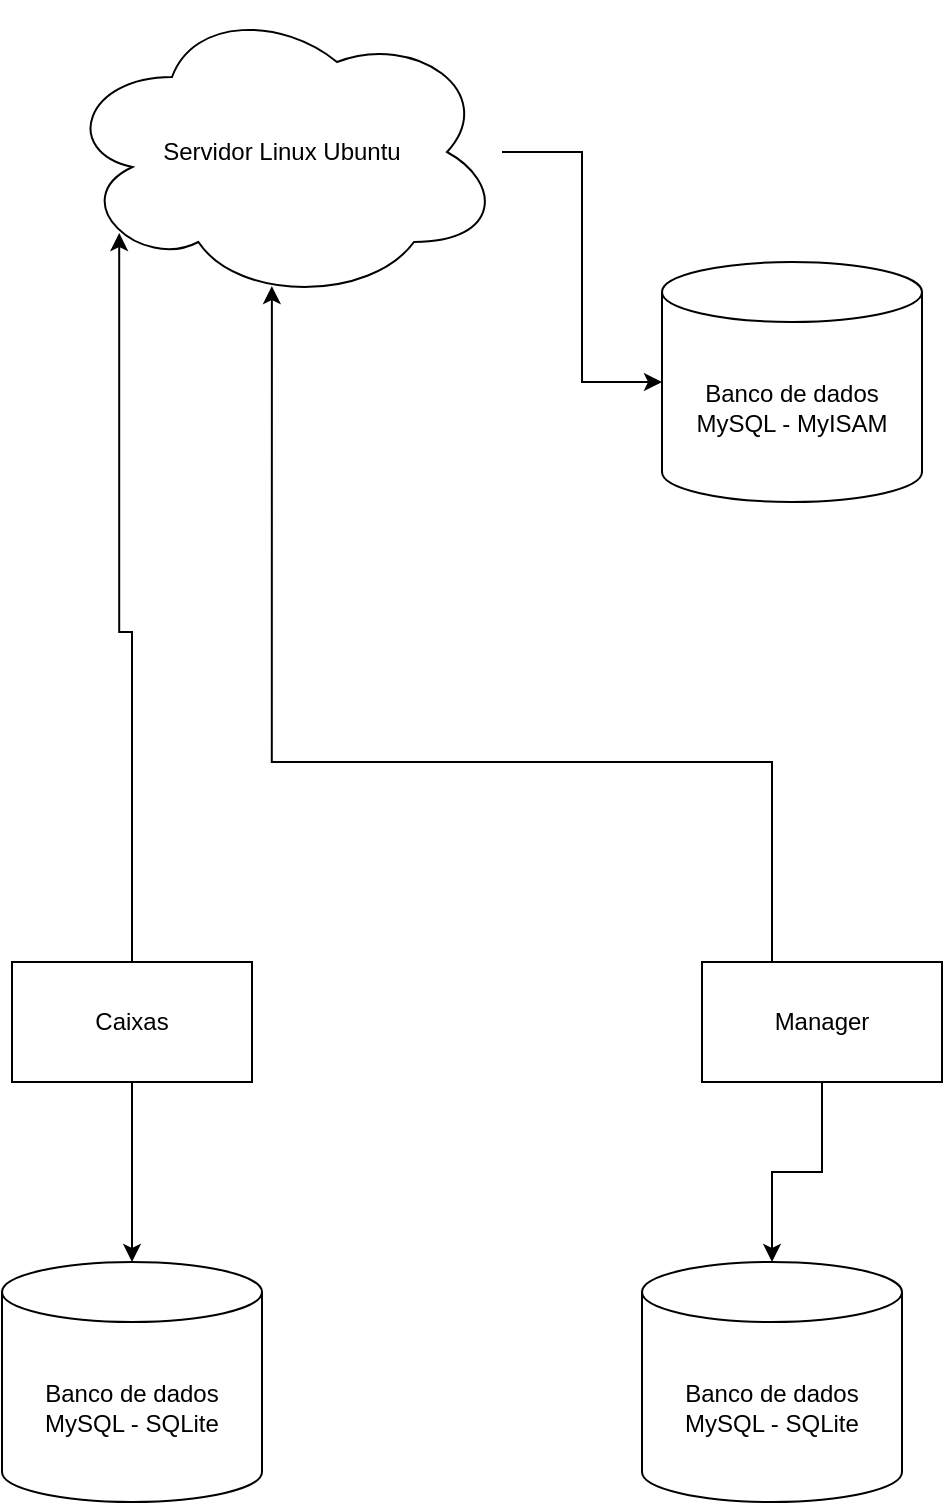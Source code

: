 <mxfile version="26.0.11">
  <diagram name="Arquitetura Geral" id="uhEzmZzXs-O52GmyrdzA">
    <mxGraphModel dx="1327" dy="852" grid="1" gridSize="10" guides="1" tooltips="1" connect="1" arrows="1" fold="1" page="1" pageScale="1" pageWidth="850" pageHeight="1100" math="0" shadow="0">
      <root>
        <mxCell id="0" />
        <mxCell id="1" parent="0" />
        <mxCell id="eIiBpI9g8KbKExlWKybs-15" style="edgeStyle=orthogonalEdgeStyle;rounded=0;orthogonalLoop=1;jettySize=auto;html=1;" edge="1" parent="1" source="eIiBpI9g8KbKExlWKybs-1" target="eIiBpI9g8KbKExlWKybs-4">
          <mxGeometry relative="1" as="geometry" />
        </mxCell>
        <mxCell id="eIiBpI9g8KbKExlWKybs-1" value="Servidor Linux Ubuntu" style="ellipse;shape=cloud;whiteSpace=wrap;html=1;" vertex="1" parent="1">
          <mxGeometry x="190" y="160" width="220" height="150" as="geometry" />
        </mxCell>
        <mxCell id="eIiBpI9g8KbKExlWKybs-4" value="Banco de dados&lt;br&gt;MySQL - MyISAM" style="shape=cylinder3;whiteSpace=wrap;html=1;boundedLbl=1;backgroundOutline=1;size=15;" vertex="1" parent="1">
          <mxGeometry x="490" y="290" width="130" height="120" as="geometry" />
        </mxCell>
        <mxCell id="eIiBpI9g8KbKExlWKybs-6" value="Banco de dados&lt;br&gt;MySQL - SQLite" style="shape=cylinder3;whiteSpace=wrap;html=1;boundedLbl=1;backgroundOutline=1;size=15;" vertex="1" parent="1">
          <mxGeometry x="160" y="790" width="130" height="120" as="geometry" />
        </mxCell>
        <mxCell id="eIiBpI9g8KbKExlWKybs-7" value="Caixas" style="rounded=0;whiteSpace=wrap;html=1;" vertex="1" parent="1">
          <mxGeometry x="165" y="640" width="120" height="60" as="geometry" />
        </mxCell>
        <mxCell id="eIiBpI9g8KbKExlWKybs-8" style="edgeStyle=orthogonalEdgeStyle;rounded=0;orthogonalLoop=1;jettySize=auto;html=1;entryX=0.5;entryY=0;entryDx=0;entryDy=0;entryPerimeter=0;" edge="1" parent="1" source="eIiBpI9g8KbKExlWKybs-7" target="eIiBpI9g8KbKExlWKybs-6">
          <mxGeometry relative="1" as="geometry" />
        </mxCell>
        <mxCell id="eIiBpI9g8KbKExlWKybs-9" value="Banco de dados&lt;br&gt;MySQL - SQLite" style="shape=cylinder3;whiteSpace=wrap;html=1;boundedLbl=1;backgroundOutline=1;size=15;" vertex="1" parent="1">
          <mxGeometry x="480" y="790" width="130" height="120" as="geometry" />
        </mxCell>
        <mxCell id="eIiBpI9g8KbKExlWKybs-10" value="Manager" style="rounded=0;whiteSpace=wrap;html=1;" vertex="1" parent="1">
          <mxGeometry x="510" y="640" width="120" height="60" as="geometry" />
        </mxCell>
        <mxCell id="eIiBpI9g8KbKExlWKybs-11" style="edgeStyle=orthogonalEdgeStyle;rounded=0;orthogonalLoop=1;jettySize=auto;html=1;entryX=0.5;entryY=0;entryDx=0;entryDy=0;entryPerimeter=0;" edge="1" parent="1" source="eIiBpI9g8KbKExlWKybs-10" target="eIiBpI9g8KbKExlWKybs-9">
          <mxGeometry relative="1" as="geometry" />
        </mxCell>
        <mxCell id="eIiBpI9g8KbKExlWKybs-13" style="edgeStyle=orthogonalEdgeStyle;rounded=0;orthogonalLoop=1;jettySize=auto;html=1;entryX=0.13;entryY=0.77;entryDx=0;entryDy=0;entryPerimeter=0;" edge="1" parent="1" source="eIiBpI9g8KbKExlWKybs-7" target="eIiBpI9g8KbKExlWKybs-1">
          <mxGeometry relative="1" as="geometry" />
        </mxCell>
        <mxCell id="eIiBpI9g8KbKExlWKybs-14" style="edgeStyle=orthogonalEdgeStyle;rounded=0;orthogonalLoop=1;jettySize=auto;html=1;entryX=0.477;entryY=0.947;entryDx=0;entryDy=0;entryPerimeter=0;" edge="1" parent="1" source="eIiBpI9g8KbKExlWKybs-10" target="eIiBpI9g8KbKExlWKybs-1">
          <mxGeometry relative="1" as="geometry">
            <Array as="points">
              <mxPoint x="545" y="540" />
              <mxPoint x="295" y="540" />
            </Array>
          </mxGeometry>
        </mxCell>
      </root>
    </mxGraphModel>
  </diagram>
</mxfile>
